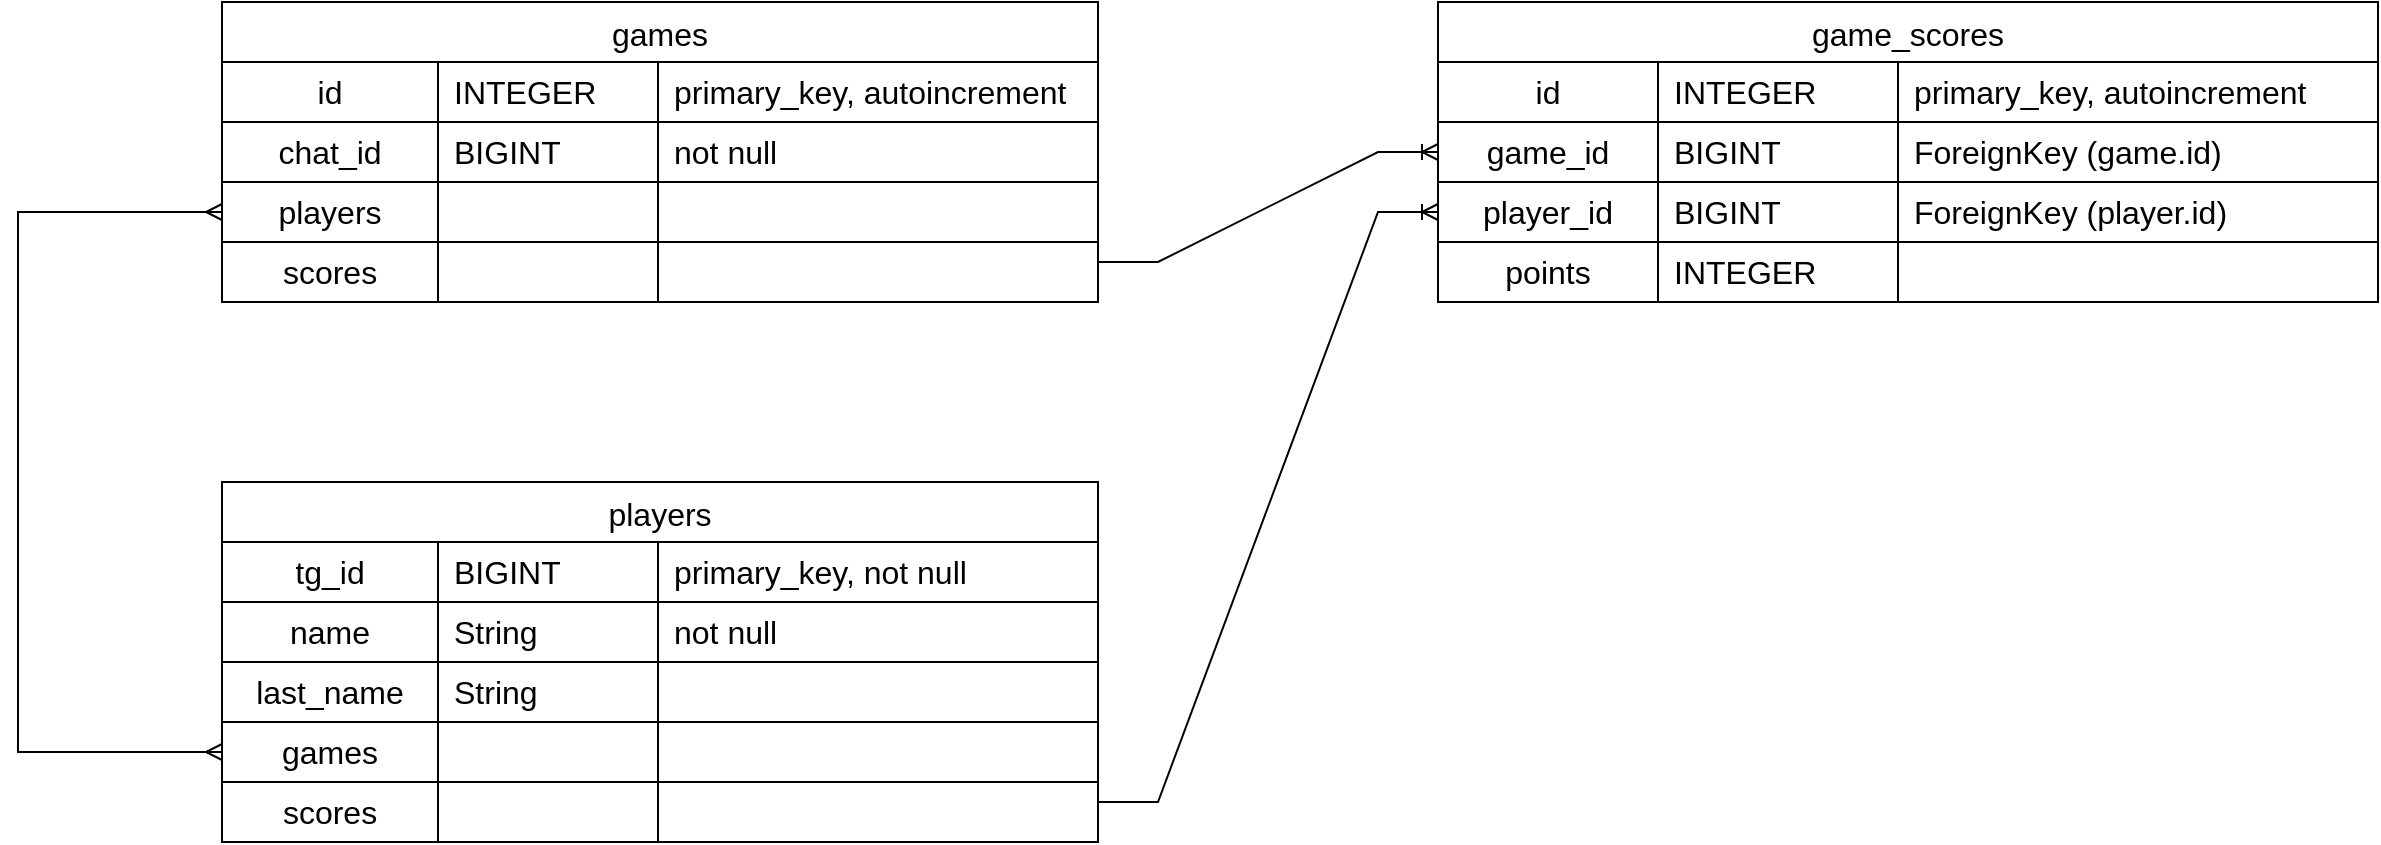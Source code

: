 <mxfile version="21.1.2" type="github">
  <diagram name="Страница 1" id="Kiy2GkQN20SqCoH5sYRh">
    <mxGraphModel dx="2555" dy="1362" grid="1" gridSize="10" guides="1" tooltips="1" connect="1" arrows="1" fold="1" page="1" pageScale="1" pageWidth="3300" pageHeight="4681" math="0" shadow="0">
      <root>
        <mxCell id="0" />
        <mxCell id="1" parent="0" />
        <mxCell id="axmBf0sNK8sAseNuWQ9q-1" value="games" style="shape=table;startSize=30;container=1;collapsible=0;childLayout=tableLayout;fixedRows=1;rowLines=1;fontStyle=0;strokeColor=default;fontSize=16;swimlaneFillColor=none;perimeterSpacing=0;" parent="1" vertex="1">
          <mxGeometry x="892" y="540" width="438" height="150" as="geometry" />
        </mxCell>
        <mxCell id="axmBf0sNK8sAseNuWQ9q-2" value="" style="shape=tableRow;horizontal=0;startSize=0;swimlaneHead=0;swimlaneBody=0;top=0;left=0;bottom=0;right=0;collapsible=0;dropTarget=0;fillColor=none;points=[[0,0.5],[1,0.5]];portConstraint=eastwest;strokeColor=inherit;fontSize=16;" parent="axmBf0sNK8sAseNuWQ9q-1" vertex="1">
          <mxGeometry y="30" width="438" height="30" as="geometry" />
        </mxCell>
        <mxCell id="axmBf0sNK8sAseNuWQ9q-3" value="id" style="shape=partialRectangle;html=1;whiteSpace=wrap;connectable=0;fillColor=none;top=0;left=0;bottom=0;right=0;overflow=hidden;pointerEvents=1;strokeColor=inherit;fontSize=16;" parent="axmBf0sNK8sAseNuWQ9q-2" vertex="1">
          <mxGeometry width="108" height="30" as="geometry">
            <mxRectangle width="108" height="30" as="alternateBounds" />
          </mxGeometry>
        </mxCell>
        <mxCell id="axmBf0sNK8sAseNuWQ9q-4" value="INTEGER" style="shape=partialRectangle;html=1;whiteSpace=wrap;connectable=0;fillColor=none;top=0;left=0;bottom=0;right=0;align=left;spacingLeft=6;overflow=hidden;strokeColor=inherit;fontSize=16;" parent="axmBf0sNK8sAseNuWQ9q-2" vertex="1">
          <mxGeometry x="108" width="110" height="30" as="geometry">
            <mxRectangle width="110" height="30" as="alternateBounds" />
          </mxGeometry>
        </mxCell>
        <mxCell id="axmBf0sNK8sAseNuWQ9q-23" value="primary_key, autoincrement" style="shape=partialRectangle;html=1;whiteSpace=wrap;connectable=0;fillColor=none;top=0;left=0;bottom=0;right=0;align=left;spacingLeft=6;overflow=hidden;strokeColor=inherit;fontSize=16;" parent="axmBf0sNK8sAseNuWQ9q-2" vertex="1">
          <mxGeometry x="218" width="220" height="30" as="geometry">
            <mxRectangle width="220" height="30" as="alternateBounds" />
          </mxGeometry>
        </mxCell>
        <mxCell id="axmBf0sNK8sAseNuWQ9q-5" value="" style="shape=tableRow;horizontal=0;startSize=0;swimlaneHead=0;swimlaneBody=0;top=0;left=0;bottom=0;right=0;collapsible=0;dropTarget=0;fillColor=none;points=[[0,0.5],[1,0.5]];portConstraint=eastwest;strokeColor=inherit;fontSize=16;" parent="axmBf0sNK8sAseNuWQ9q-1" vertex="1">
          <mxGeometry y="60" width="438" height="30" as="geometry" />
        </mxCell>
        <mxCell id="axmBf0sNK8sAseNuWQ9q-6" value="chat_id&lt;span style=&quot;color: rgb(173, 186, 199); font-family: ui-monospace, SFMono-Regular, &amp;quot;SF Mono&amp;quot;, Menlo, Consolas, &amp;quot;Liberation Mono&amp;quot;, monospace; font-size: 12px; text-align: start; background-color: rgb(34, 39, 46);&quot;&gt; &lt;/span&gt;" style="shape=partialRectangle;html=1;whiteSpace=wrap;connectable=0;fillColor=none;top=0;left=0;bottom=0;right=0;overflow=hidden;strokeColor=inherit;fontSize=16;" parent="axmBf0sNK8sAseNuWQ9q-5" vertex="1">
          <mxGeometry width="108" height="30" as="geometry">
            <mxRectangle width="108" height="30" as="alternateBounds" />
          </mxGeometry>
        </mxCell>
        <mxCell id="axmBf0sNK8sAseNuWQ9q-7" value="BIGINT" style="shape=partialRectangle;html=1;whiteSpace=wrap;connectable=0;fillColor=none;top=0;left=0;bottom=0;right=0;align=left;spacingLeft=6;overflow=hidden;strokeColor=inherit;fontSize=16;" parent="axmBf0sNK8sAseNuWQ9q-5" vertex="1">
          <mxGeometry x="108" width="110" height="30" as="geometry">
            <mxRectangle width="110" height="30" as="alternateBounds" />
          </mxGeometry>
        </mxCell>
        <mxCell id="axmBf0sNK8sAseNuWQ9q-24" value="not null" style="shape=partialRectangle;html=1;whiteSpace=wrap;connectable=0;fillColor=none;top=0;left=0;bottom=0;right=0;align=left;spacingLeft=6;overflow=hidden;strokeColor=inherit;fontSize=16;" parent="axmBf0sNK8sAseNuWQ9q-5" vertex="1">
          <mxGeometry x="218" width="220" height="30" as="geometry">
            <mxRectangle width="220" height="30" as="alternateBounds" />
          </mxGeometry>
        </mxCell>
        <mxCell id="axmBf0sNK8sAseNuWQ9q-8" value="" style="shape=tableRow;horizontal=0;startSize=0;swimlaneHead=0;swimlaneBody=0;top=0;left=0;bottom=0;right=0;collapsible=0;dropTarget=0;fillColor=none;points=[[0,0.5],[1,0.5]];portConstraint=eastwest;strokeColor=inherit;fontSize=16;" parent="axmBf0sNK8sAseNuWQ9q-1" vertex="1">
          <mxGeometry y="90" width="438" height="30" as="geometry" />
        </mxCell>
        <mxCell id="axmBf0sNK8sAseNuWQ9q-9" value="players&lt;span style=&quot;box-sizing: border-box; color: rgb(173, 186, 199); font-family: ui-monospace, SFMono-Regular, &amp;quot;SF Mono&amp;quot;, Menlo, Consolas, &amp;quot;Liberation Mono&amp;quot;, monospace; font-size: 12px; text-align: start; background-color: rgb(34, 39, 46);&quot; class=&quot;pl-s1&quot;&gt;&lt;/span&gt;&lt;span style=&quot;color: rgb(173, 186, 199); font-family: ui-monospace, SFMono-Regular, &amp;quot;SF Mono&amp;quot;, Menlo, Consolas, &amp;quot;Liberation Mono&amp;quot;, monospace; font-size: 12px; text-align: start; background-color: rgb(34, 39, 46);&quot;&gt;&lt;/span&gt;&lt;span style=&quot;box-sizing: border-box; color: rgb(173, 186, 199); font-family: ui-monospace, SFMono-Regular, &amp;quot;SF Mono&amp;quot;, Menlo, Consolas, &amp;quot;Liberation Mono&amp;quot;, monospace; font-size: 12px; text-align: start; background-color: rgb(34, 39, 46);&quot; class=&quot;pl-s1&quot;&gt;&lt;/span&gt;&lt;span style=&quot;color: rgb(173, 186, 199); font-family: ui-monospace, SFMono-Regular, &amp;quot;SF Mono&amp;quot;, Menlo, Consolas, &amp;quot;Liberation Mono&amp;quot;, monospace; font-size: 12px; text-align: start; background-color: rgb(34, 39, 46);&quot;&gt;&lt;/span&gt;&lt;span style=&quot;box-sizing: border-box; color: rgb(173, 186, 199); font-family: ui-monospace, SFMono-Regular, &amp;quot;SF Mono&amp;quot;, Menlo, Consolas, &amp;quot;Liberation Mono&amp;quot;, monospace; font-size: 12px; text-align: start; background-color: rgb(34, 39, 46);&quot; class=&quot;pl-s1&quot;&gt;&lt;/span&gt;&lt;span style=&quot;color: rgb(173, 186, 199); font-family: ui-monospace, SFMono-Regular, &amp;quot;SF Mono&amp;quot;, Menlo, Consolas, &amp;quot;Liberation Mono&amp;quot;, monospace; font-size: 12px; text-align: start; background-color: rgb(34, 39, 46);&quot;&gt;&lt;/span&gt;&lt;span style=&quot;box-sizing: border-box; color: rgb(173, 186, 199); font-family: ui-monospace, SFMono-Regular, &amp;quot;SF Mono&amp;quot;, Menlo, Consolas, &amp;quot;Liberation Mono&amp;quot;, monospace; font-size: 12px; text-align: start; background-color: rgb(34, 39, 46);&quot; class=&quot;pl-s1&quot;&gt;&lt;/span&gt;&lt;span style=&quot;color: rgb(173, 186, 199); font-family: ui-monospace, SFMono-Regular, &amp;quot;SF Mono&amp;quot;, Menlo, Consolas, &amp;quot;Liberation Mono&amp;quot;, monospace; font-size: 12px; text-align: start; background-color: rgb(34, 39, 46);&quot;&gt;&lt;/span&gt;&lt;span style=&quot;box-sizing: border-box; color: rgb(173, 186, 199); font-family: ui-monospace, SFMono-Regular, &amp;quot;SF Mono&amp;quot;, Menlo, Consolas, &amp;quot;Liberation Mono&amp;quot;, monospace; font-size: 12px; text-align: start; background-color: rgb(34, 39, 46);&quot; class=&quot;pl-s1&quot;&gt;&lt;/span&gt;&lt;span style=&quot;color: rgb(173, 186, 199); font-family: ui-monospace, SFMono-Regular, &amp;quot;SF Mono&amp;quot;, Menlo, Consolas, &amp;quot;Liberation Mono&amp;quot;, monospace; font-size: 12px; text-align: start; background-color: rgb(34, 39, 46);&quot;&gt;&lt;/span&gt;&lt;span style=&quot;box-sizing: border-box; color: rgb(173, 186, 199); font-family: ui-monospace, SFMono-Regular, &amp;quot;SF Mono&amp;quot;, Menlo, Consolas, &amp;quot;Liberation Mono&amp;quot;, monospace; font-size: 12px; text-align: start; background-color: rgb(34, 39, 46);&quot; class=&quot;pl-s1&quot;&gt;&lt;/span&gt;&lt;span style=&quot;color: rgb(173, 186, 199); font-family: ui-monospace, SFMono-Regular, &amp;quot;SF Mono&amp;quot;, Menlo, Consolas, &amp;quot;Liberation Mono&amp;quot;, monospace; font-size: 12px; text-align: start; background-color: rgb(34, 39, 46);&quot;&gt;&lt;/span&gt;&lt;span style=&quot;box-sizing: border-box; color: rgb(173, 186, 199); font-family: ui-monospace, SFMono-Regular, &amp;quot;SF Mono&amp;quot;, Menlo, Consolas, &amp;quot;Liberation Mono&amp;quot;, monospace; font-size: 12px; text-align: start; background-color: rgb(34, 39, 46);&quot; class=&quot;pl-s1&quot;&gt;&lt;/span&gt;&lt;span style=&quot;color: rgb(173, 186, 199); font-family: ui-monospace, SFMono-Regular, &amp;quot;SF Mono&amp;quot;, Menlo, Consolas, &amp;quot;Liberation Mono&amp;quot;, monospace; font-size: 12px; text-align: start; background-color: rgb(34, 39, 46);&quot;&gt;&lt;/span&gt;&lt;span style=&quot;box-sizing: border-box; color: rgb(173, 186, 199); font-family: ui-monospace, SFMono-Regular, &amp;quot;SF Mono&amp;quot;, Menlo, Consolas, &amp;quot;Liberation Mono&amp;quot;, monospace; font-size: 12px; text-align: start; background-color: rgb(34, 39, 46);&quot; class=&quot;pl-s1&quot;&gt;&lt;/span&gt;&lt;span style=&quot;color: rgb(173, 186, 199); font-family: ui-monospace, SFMono-Regular, &amp;quot;SF Mono&amp;quot;, Menlo, Consolas, &amp;quot;Liberation Mono&amp;quot;, monospace; font-size: 12px; text-align: start; background-color: rgb(34, 39, 46);&quot;&gt;&lt;/span&gt;&lt;span style=&quot;box-sizing: border-box; color: rgb(173, 186, 199); font-family: ui-monospace, SFMono-Regular, &amp;quot;SF Mono&amp;quot;, Menlo, Consolas, &amp;quot;Liberation Mono&amp;quot;, monospace; font-size: 12px; text-align: start; background-color: rgb(34, 39, 46);&quot; class=&quot;pl-s1&quot;&gt;&lt;/span&gt;&lt;span style=&quot;color: rgb(173, 186, 199); font-family: ui-monospace, SFMono-Regular, &amp;quot;SF Mono&amp;quot;, Menlo, Consolas, &amp;quot;Liberation Mono&amp;quot;, monospace; font-size: 12px; text-align: start; background-color: rgb(34, 39, 46);&quot;&gt;&lt;/span&gt;&lt;span style=&quot;box-sizing: border-box; color: rgb(173, 186, 199); font-family: ui-monospace, SFMono-Regular, &amp;quot;SF Mono&amp;quot;, Menlo, Consolas, &amp;quot;Liberation Mono&amp;quot;, monospace; font-size: 12px; text-align: start; background-color: rgb(34, 39, 46);&quot; class=&quot;pl-s1&quot;&gt;&lt;/span&gt;&lt;span style=&quot;color: rgb(173, 186, 199); font-family: ui-monospace, SFMono-Regular, &amp;quot;SF Mono&amp;quot;, Menlo, Consolas, &amp;quot;Liberation Mono&amp;quot;, monospace; font-size: 12px; text-align: start; background-color: rgb(34, 39, 46);&quot;&gt;&lt;/span&gt;&lt;span style=&quot;box-sizing: border-box; color: rgb(173, 186, 199); font-family: ui-monospace, SFMono-Regular, &amp;quot;SF Mono&amp;quot;, Menlo, Consolas, &amp;quot;Liberation Mono&amp;quot;, monospace; font-size: 12px; text-align: start; background-color: rgb(34, 39, 46);&quot; class=&quot;pl-s1&quot;&gt;&lt;/span&gt;&lt;span style=&quot;color: rgb(173, 186, 199); font-family: ui-monospace, SFMono-Regular, &amp;quot;SF Mono&amp;quot;, Menlo, Consolas, &amp;quot;Liberation Mono&amp;quot;, monospace; font-size: 12px; text-align: start; background-color: rgb(34, 39, 46);&quot;&gt;&lt;/span&gt;&lt;span style=&quot;box-sizing: border-box; color: rgb(173, 186, 199); font-family: ui-monospace, SFMono-Regular, &amp;quot;SF Mono&amp;quot;, Menlo, Consolas, &amp;quot;Liberation Mono&amp;quot;, monospace; font-size: 12px; text-align: start; background-color: rgb(34, 39, 46);&quot; class=&quot;pl-s1&quot;&gt;&lt;/span&gt;&lt;span style=&quot;color: rgb(173, 186, 199); font-family: ui-monospace, SFMono-Regular, &amp;quot;SF Mono&amp;quot;, Menlo, Consolas, &amp;quot;Liberation Mono&amp;quot;, monospace; font-size: 12px; text-align: start; background-color: rgb(34, 39, 46);&quot;&gt;&lt;/span&gt;" style="shape=partialRectangle;html=1;whiteSpace=wrap;connectable=0;fillColor=none;top=0;left=0;bottom=0;right=0;overflow=hidden;strokeColor=inherit;fontSize=16;" parent="axmBf0sNK8sAseNuWQ9q-8" vertex="1">
          <mxGeometry width="108" height="30" as="geometry">
            <mxRectangle width="108" height="30" as="alternateBounds" />
          </mxGeometry>
        </mxCell>
        <mxCell id="axmBf0sNK8sAseNuWQ9q-10" value="" style="shape=partialRectangle;html=1;whiteSpace=wrap;connectable=0;fillColor=none;top=0;left=0;bottom=0;right=0;align=left;spacingLeft=6;overflow=hidden;strokeColor=inherit;fontSize=16;" parent="axmBf0sNK8sAseNuWQ9q-8" vertex="1">
          <mxGeometry x="108" width="110" height="30" as="geometry">
            <mxRectangle width="110" height="30" as="alternateBounds" />
          </mxGeometry>
        </mxCell>
        <mxCell id="axmBf0sNK8sAseNuWQ9q-25" style="shape=partialRectangle;html=1;whiteSpace=wrap;connectable=0;fillColor=none;top=0;left=0;bottom=0;right=0;align=left;spacingLeft=6;overflow=hidden;strokeColor=inherit;fontSize=16;" parent="axmBf0sNK8sAseNuWQ9q-8" vertex="1">
          <mxGeometry x="218" width="220" height="30" as="geometry">
            <mxRectangle width="220" height="30" as="alternateBounds" />
          </mxGeometry>
        </mxCell>
        <mxCell id="axmBf0sNK8sAseNuWQ9q-20" style="shape=tableRow;horizontal=0;startSize=0;swimlaneHead=0;swimlaneBody=0;top=0;left=0;bottom=0;right=0;collapsible=0;dropTarget=0;fillColor=none;points=[[0,0.5],[1,0.5]];portConstraint=eastwest;strokeColor=inherit;fontSize=16;" parent="axmBf0sNK8sAseNuWQ9q-1" vertex="1">
          <mxGeometry y="120" width="438" height="30" as="geometry" />
        </mxCell>
        <mxCell id="axmBf0sNK8sAseNuWQ9q-21" value="scores&lt;span style=&quot;color: rgb(173, 186, 199); font-family: ui-monospace, SFMono-Regular, &amp;quot;SF Mono&amp;quot;, Menlo, Consolas, &amp;quot;Liberation Mono&amp;quot;, monospace; font-size: 12px; text-align: start; background-color: rgb(34, 39, 46);&quot;&gt;&lt;/span&gt;" style="shape=partialRectangle;html=1;whiteSpace=wrap;connectable=0;fillColor=none;top=0;left=0;bottom=0;right=0;overflow=hidden;strokeColor=inherit;fontSize=16;" parent="axmBf0sNK8sAseNuWQ9q-20" vertex="1">
          <mxGeometry width="108" height="30" as="geometry">
            <mxRectangle width="108" height="30" as="alternateBounds" />
          </mxGeometry>
        </mxCell>
        <mxCell id="axmBf0sNK8sAseNuWQ9q-22" value="" style="shape=partialRectangle;html=1;whiteSpace=wrap;connectable=0;fillColor=none;top=0;left=0;bottom=0;right=0;align=left;spacingLeft=6;overflow=hidden;strokeColor=inherit;fontSize=16;" parent="axmBf0sNK8sAseNuWQ9q-20" vertex="1">
          <mxGeometry x="108" width="110" height="30" as="geometry">
            <mxRectangle width="110" height="30" as="alternateBounds" />
          </mxGeometry>
        </mxCell>
        <mxCell id="axmBf0sNK8sAseNuWQ9q-26" style="shape=partialRectangle;html=1;whiteSpace=wrap;connectable=0;fillColor=none;top=0;left=0;bottom=0;right=0;align=left;spacingLeft=6;overflow=hidden;strokeColor=inherit;fontSize=16;" parent="axmBf0sNK8sAseNuWQ9q-20" vertex="1">
          <mxGeometry x="218" width="220" height="30" as="geometry">
            <mxRectangle width="220" height="30" as="alternateBounds" />
          </mxGeometry>
        </mxCell>
        <mxCell id="axmBf0sNK8sAseNuWQ9q-27" value="game_scores" style="shape=table;startSize=30;container=1;collapsible=0;childLayout=tableLayout;fixedRows=1;rowLines=1;fontStyle=0;strokeColor=default;fontSize=16;" parent="1" vertex="1">
          <mxGeometry x="1500" y="540" width="470" height="150" as="geometry" />
        </mxCell>
        <mxCell id="axmBf0sNK8sAseNuWQ9q-28" value="" style="shape=tableRow;horizontal=0;startSize=0;swimlaneHead=0;swimlaneBody=0;top=0;left=0;bottom=0;right=0;collapsible=0;dropTarget=0;fillColor=none;points=[[0,0.5],[1,0.5]];portConstraint=eastwest;strokeColor=inherit;fontSize=16;" parent="axmBf0sNK8sAseNuWQ9q-27" vertex="1">
          <mxGeometry y="30" width="470" height="30" as="geometry" />
        </mxCell>
        <mxCell id="axmBf0sNK8sAseNuWQ9q-29" value="id&lt;span style=&quot;box-sizing: border-box; color: rgb(173, 186, 199); font-family: ui-monospace, SFMono-Regular, &amp;quot;SF Mono&amp;quot;, Menlo, Consolas, &amp;quot;Liberation Mono&amp;quot;, monospace; font-size: 12px; text-align: start; background-color: rgb(34, 39, 46);&quot; class=&quot;pl-s1&quot;&gt;&lt;/span&gt;&lt;span style=&quot;color: rgb(173, 186, 199); font-family: ui-monospace, SFMono-Regular, &amp;quot;SF Mono&amp;quot;, Menlo, Consolas, &amp;quot;Liberation Mono&amp;quot;, monospace; font-size: 12px; text-align: start; background-color: rgb(34, 39, 46);&quot;&gt;&lt;/span&gt;&lt;span style=&quot;box-sizing: border-box; color: rgb(173, 186, 199); font-family: ui-monospace, SFMono-Regular, &amp;quot;SF Mono&amp;quot;, Menlo, Consolas, &amp;quot;Liberation Mono&amp;quot;, monospace; font-size: 12px; text-align: start; background-color: rgb(34, 39, 46);&quot; class=&quot;pl-s1&quot;&gt;&lt;/span&gt;&lt;span style=&quot;color: rgb(173, 186, 199); font-family: ui-monospace, SFMono-Regular, &amp;quot;SF Mono&amp;quot;, Menlo, Consolas, &amp;quot;Liberation Mono&amp;quot;, monospace; font-size: 12px; text-align: start; background-color: rgb(34, 39, 46);&quot;&gt;&lt;/span&gt;" style="shape=partialRectangle;html=1;whiteSpace=wrap;connectable=0;fillColor=none;top=0;left=0;bottom=0;right=0;overflow=hidden;pointerEvents=1;strokeColor=inherit;fontSize=16;" parent="axmBf0sNK8sAseNuWQ9q-28" vertex="1">
          <mxGeometry width="110" height="30" as="geometry">
            <mxRectangle width="110" height="30" as="alternateBounds" />
          </mxGeometry>
        </mxCell>
        <mxCell id="axmBf0sNK8sAseNuWQ9q-30" value="INTEGER" style="shape=partialRectangle;html=1;whiteSpace=wrap;connectable=0;fillColor=none;top=0;left=0;bottom=0;right=0;align=left;spacingLeft=6;overflow=hidden;strokeColor=inherit;fontSize=16;" parent="axmBf0sNK8sAseNuWQ9q-28" vertex="1">
          <mxGeometry x="110" width="120" height="30" as="geometry">
            <mxRectangle width="120" height="30" as="alternateBounds" />
          </mxGeometry>
        </mxCell>
        <mxCell id="axmBf0sNK8sAseNuWQ9q-37" value="primary_key, autoincrement" style="shape=partialRectangle;html=1;whiteSpace=wrap;connectable=0;fillColor=none;top=0;left=0;bottom=0;right=0;align=left;spacingLeft=6;overflow=hidden;strokeColor=inherit;fontSize=16;" parent="axmBf0sNK8sAseNuWQ9q-28" vertex="1">
          <mxGeometry x="230" width="240" height="30" as="geometry">
            <mxRectangle width="240" height="30" as="alternateBounds" />
          </mxGeometry>
        </mxCell>
        <mxCell id="axmBf0sNK8sAseNuWQ9q-31" value="" style="shape=tableRow;horizontal=0;startSize=0;swimlaneHead=0;swimlaneBody=0;top=0;left=0;bottom=0;right=0;collapsible=0;dropTarget=0;fillColor=none;points=[[0,0.5],[1,0.5]];portConstraint=eastwest;strokeColor=inherit;fontSize=16;" parent="axmBf0sNK8sAseNuWQ9q-27" vertex="1">
          <mxGeometry y="60" width="470" height="30" as="geometry" />
        </mxCell>
        <mxCell id="axmBf0sNK8sAseNuWQ9q-32" value="&lt;span style=&quot;box-sizing: border-box; color: rgb(173, 186, 199); font-family: ui-monospace, SFMono-Regular, &amp;quot;SF Mono&amp;quot;, Menlo, Consolas, &amp;quot;Liberation Mono&amp;quot;, monospace; font-size: 12px; text-align: start; background-color: rgb(34, 39, 46);&quot; class=&quot;pl-s1&quot;&gt;&lt;/span&gt;&lt;span style=&quot;color: rgb(173, 186, 199); font-family: ui-monospace, SFMono-Regular, &amp;quot;SF Mono&amp;quot;, Menlo, Consolas, &amp;quot;Liberation Mono&amp;quot;, monospace; font-size: 12px; text-align: start; background-color: rgb(34, 39, 46);&quot;&gt;&lt;/span&gt;&lt;span style=&quot;box-sizing: border-box; color: rgb(173, 186, 199); font-family: ui-monospace, SFMono-Regular, &amp;quot;SF Mono&amp;quot;, Menlo, Consolas, &amp;quot;Liberation Mono&amp;quot;, monospace; font-size: 12px; text-align: start; background-color: rgb(34, 39, 46);&quot; class=&quot;pl-s1&quot;&gt;&lt;/span&gt;&lt;span style=&quot;color: rgb(173, 186, 199); font-family: ui-monospace, SFMono-Regular, &amp;quot;SF Mono&amp;quot;, Menlo, Consolas, &amp;quot;Liberation Mono&amp;quot;, monospace; font-size: 12px; text-align: start; background-color: rgb(34, 39, 46);&quot;&gt;&lt;/span&gt;&lt;span style=&quot;box-sizing: border-box; color: rgb(173, 186, 199); font-family: ui-monospace, SFMono-Regular, &amp;quot;SF Mono&amp;quot;, Menlo, Consolas, &amp;quot;Liberation Mono&amp;quot;, monospace; font-size: 12px; text-align: start; background-color: rgb(34, 39, 46);&quot; class=&quot;pl-s1&quot;&gt;&lt;/span&gt;&lt;span style=&quot;color: rgb(173, 186, 199); font-family: ui-monospace, SFMono-Regular, &amp;quot;SF Mono&amp;quot;, Menlo, Consolas, &amp;quot;Liberation Mono&amp;quot;, monospace; font-size: 12px; text-align: start; background-color: rgb(34, 39, 46);&quot;&gt;&lt;/span&gt;&lt;span style=&quot;box-sizing: border-box; color: rgb(173, 186, 199); font-family: ui-monospace, SFMono-Regular, &amp;quot;SF Mono&amp;quot;, Menlo, Consolas, &amp;quot;Liberation Mono&amp;quot;, monospace; font-size: 12px; text-align: start; background-color: rgb(34, 39, 46);&quot; class=&quot;pl-s1&quot;&gt;&lt;/span&gt;&lt;span style=&quot;color: rgb(173, 186, 199); font-family: ui-monospace, SFMono-Regular, &amp;quot;SF Mono&amp;quot;, Menlo, Consolas, &amp;quot;Liberation Mono&amp;quot;, monospace; font-size: 12px; text-align: start; background-color: rgb(34, 39, 46);&quot;&gt;&lt;/span&gt;&lt;span style=&quot;box-sizing: border-box; color: rgb(173, 186, 199); font-family: ui-monospace, SFMono-Regular, &amp;quot;SF Mono&amp;quot;, Menlo, Consolas, &amp;quot;Liberation Mono&amp;quot;, monospace; font-size: 12px; text-align: start; background-color: rgb(34, 39, 46);&quot; class=&quot;pl-s1&quot;&gt;&lt;/span&gt;&lt;span style=&quot;color: rgb(173, 186, 199); font-family: ui-monospace, SFMono-Regular, &amp;quot;SF Mono&amp;quot;, Menlo, Consolas, &amp;quot;Liberation Mono&amp;quot;, monospace; font-size: 12px; text-align: start; background-color: rgb(34, 39, 46);&quot;&gt;&lt;/span&gt;&lt;span style=&quot;box-sizing: border-box; color: rgb(173, 186, 199); font-family: ui-monospace, SFMono-Regular, &amp;quot;SF Mono&amp;quot;, Menlo, Consolas, &amp;quot;Liberation Mono&amp;quot;, monospace; font-size: 12px; text-align: start; background-color: rgb(34, 39, 46);&quot; class=&quot;pl-s1&quot;&gt;&lt;/span&gt;&lt;span style=&quot;color: rgb(173, 186, 199); font-family: ui-monospace, SFMono-Regular, &amp;quot;SF Mono&amp;quot;, Menlo, Consolas, &amp;quot;Liberation Mono&amp;quot;, monospace; font-size: 12px; text-align: start; background-color: rgb(34, 39, 46);&quot;&gt;&lt;/span&gt;&lt;span style=&quot;box-sizing: border-box; color: rgb(173, 186, 199); font-family: ui-monospace, SFMono-Regular, &amp;quot;SF Mono&amp;quot;, Menlo, Consolas, &amp;quot;Liberation Mono&amp;quot;, monospace; font-size: 12px; text-align: start; background-color: rgb(34, 39, 46);&quot; class=&quot;pl-s1&quot;&gt;&lt;/span&gt;&lt;span style=&quot;color: rgb(173, 186, 199); font-family: ui-monospace, SFMono-Regular, &amp;quot;SF Mono&amp;quot;, Menlo, Consolas, &amp;quot;Liberation Mono&amp;quot;, monospace; font-size: 12px; text-align: start; background-color: rgb(34, 39, 46);&quot;&gt;&lt;/span&gt;&lt;span style=&quot;box-sizing: border-box; color: rgb(173, 186, 199); font-family: ui-monospace, SFMono-Regular, &amp;quot;SF Mono&amp;quot;, Menlo, Consolas, &amp;quot;Liberation Mono&amp;quot;, monospace; font-size: 12px; text-align: start; background-color: rgb(34, 39, 46);&quot; class=&quot;pl-s1&quot;&gt;&lt;/span&gt;&lt;span style=&quot;color: rgb(173, 186, 199); font-family: ui-monospace, SFMono-Regular, &amp;quot;SF Mono&amp;quot;, Menlo, Consolas, &amp;quot;Liberation Mono&amp;quot;, monospace; font-size: 12px; text-align: start; background-color: rgb(34, 39, 46);&quot;&gt;&lt;/span&gt;game_id" style="shape=partialRectangle;html=1;whiteSpace=wrap;connectable=0;fillColor=none;top=0;left=0;bottom=0;right=0;overflow=hidden;strokeColor=inherit;fontSize=16;" parent="axmBf0sNK8sAseNuWQ9q-31" vertex="1">
          <mxGeometry width="110" height="30" as="geometry">
            <mxRectangle width="110" height="30" as="alternateBounds" />
          </mxGeometry>
        </mxCell>
        <mxCell id="axmBf0sNK8sAseNuWQ9q-33" value="BIGINT" style="shape=partialRectangle;html=1;whiteSpace=wrap;connectable=0;fillColor=none;top=0;left=0;bottom=0;right=0;align=left;spacingLeft=6;overflow=hidden;strokeColor=inherit;fontSize=16;" parent="axmBf0sNK8sAseNuWQ9q-31" vertex="1">
          <mxGeometry x="110" width="120" height="30" as="geometry">
            <mxRectangle width="120" height="30" as="alternateBounds" />
          </mxGeometry>
        </mxCell>
        <mxCell id="axmBf0sNK8sAseNuWQ9q-38" value="ForeignKey (game.id)" style="shape=partialRectangle;html=1;whiteSpace=wrap;connectable=0;fillColor=none;top=0;left=0;bottom=0;right=0;align=left;spacingLeft=6;overflow=hidden;strokeColor=inherit;fontSize=16;" parent="axmBf0sNK8sAseNuWQ9q-31" vertex="1">
          <mxGeometry x="230" width="240" height="30" as="geometry">
            <mxRectangle width="240" height="30" as="alternateBounds" />
          </mxGeometry>
        </mxCell>
        <mxCell id="axmBf0sNK8sAseNuWQ9q-34" value="" style="shape=tableRow;horizontal=0;startSize=0;swimlaneHead=0;swimlaneBody=0;top=0;left=0;bottom=0;right=0;collapsible=0;dropTarget=0;fillColor=none;points=[[0,0.5],[1,0.5]];portConstraint=eastwest;strokeColor=inherit;fontSize=16;" parent="axmBf0sNK8sAseNuWQ9q-27" vertex="1">
          <mxGeometry y="90" width="470" height="30" as="geometry" />
        </mxCell>
        <mxCell id="axmBf0sNK8sAseNuWQ9q-35" value="player_id&lt;span style=&quot;color: rgb(173, 186, 199); font-family: ui-monospace, SFMono-Regular, &amp;quot;SF Mono&amp;quot;, Menlo, Consolas, &amp;quot;Liberation Mono&amp;quot;, monospace; font-size: 12px; text-align: start; background-color: rgb(34, 39, 46);&quot;&gt;&lt;/span&gt;" style="shape=partialRectangle;html=1;whiteSpace=wrap;connectable=0;fillColor=none;top=0;left=0;bottom=0;right=0;overflow=hidden;strokeColor=inherit;fontSize=16;" parent="axmBf0sNK8sAseNuWQ9q-34" vertex="1">
          <mxGeometry width="110" height="30" as="geometry">
            <mxRectangle width="110" height="30" as="alternateBounds" />
          </mxGeometry>
        </mxCell>
        <mxCell id="axmBf0sNK8sAseNuWQ9q-36" value="BIGINT" style="shape=partialRectangle;html=1;whiteSpace=wrap;connectable=0;fillColor=none;top=0;left=0;bottom=0;right=0;align=left;spacingLeft=6;overflow=hidden;strokeColor=inherit;fontSize=16;" parent="axmBf0sNK8sAseNuWQ9q-34" vertex="1">
          <mxGeometry x="110" width="120" height="30" as="geometry">
            <mxRectangle width="120" height="30" as="alternateBounds" />
          </mxGeometry>
        </mxCell>
        <mxCell id="axmBf0sNK8sAseNuWQ9q-39" value="ForeignKey (player.id)" style="shape=partialRectangle;html=1;whiteSpace=wrap;connectable=0;fillColor=none;top=0;left=0;bottom=0;right=0;align=left;spacingLeft=6;overflow=hidden;strokeColor=inherit;fontSize=16;" parent="axmBf0sNK8sAseNuWQ9q-34" vertex="1">
          <mxGeometry x="230" width="240" height="30" as="geometry">
            <mxRectangle width="240" height="30" as="alternateBounds" />
          </mxGeometry>
        </mxCell>
        <mxCell id="axmBf0sNK8sAseNuWQ9q-40" style="shape=tableRow;horizontal=0;startSize=0;swimlaneHead=0;swimlaneBody=0;top=0;left=0;bottom=0;right=0;collapsible=0;dropTarget=0;fillColor=none;points=[[0,0.5],[1,0.5]];portConstraint=eastwest;strokeColor=inherit;fontSize=16;" parent="axmBf0sNK8sAseNuWQ9q-27" vertex="1">
          <mxGeometry y="120" width="470" height="30" as="geometry" />
        </mxCell>
        <mxCell id="axmBf0sNK8sAseNuWQ9q-41" value="points&lt;span style=&quot;box-sizing: border-box; color: rgb(173, 186, 199); font-family: ui-monospace, SFMono-Regular, &amp;quot;SF Mono&amp;quot;, Menlo, Consolas, &amp;quot;Liberation Mono&amp;quot;, monospace; font-size: 12px; text-align: start; background-color: rgb(34, 39, 46);&quot; class=&quot;pl-s1&quot;&gt;&lt;/span&gt;&lt;span style=&quot;color: rgb(173, 186, 199); font-family: ui-monospace, SFMono-Regular, &amp;quot;SF Mono&amp;quot;, Menlo, Consolas, &amp;quot;Liberation Mono&amp;quot;, monospace; font-size: 12px; text-align: start; background-color: rgb(34, 39, 46);&quot;&gt;&lt;/span&gt;&lt;span style=&quot;box-sizing: border-box; color: rgb(173, 186, 199); font-family: ui-monospace, SFMono-Regular, &amp;quot;SF Mono&amp;quot;, Menlo, Consolas, &amp;quot;Liberation Mono&amp;quot;, monospace; font-size: 12px; text-align: start; background-color: rgb(34, 39, 46);&quot; class=&quot;pl-s1&quot;&gt;&lt;/span&gt;&lt;span style=&quot;color: rgb(173, 186, 199); font-family: ui-monospace, SFMono-Regular, &amp;quot;SF Mono&amp;quot;, Menlo, Consolas, &amp;quot;Liberation Mono&amp;quot;, monospace; font-size: 12px; text-align: start; background-color: rgb(34, 39, 46);&quot;&gt;&lt;/span&gt;&lt;span style=&quot;box-sizing: border-box; color: rgb(173, 186, 199); font-family: ui-monospace, SFMono-Regular, &amp;quot;SF Mono&amp;quot;, Menlo, Consolas, &amp;quot;Liberation Mono&amp;quot;, monospace; font-size: 12px; text-align: start; background-color: rgb(34, 39, 46);&quot; class=&quot;pl-s1&quot;&gt;&lt;/span&gt;&lt;span style=&quot;color: rgb(173, 186, 199); font-family: ui-monospace, SFMono-Regular, &amp;quot;SF Mono&amp;quot;, Menlo, Consolas, &amp;quot;Liberation Mono&amp;quot;, monospace; font-size: 12px; text-align: start; background-color: rgb(34, 39, 46);&quot;&gt;&lt;/span&gt;&lt;span style=&quot;box-sizing: border-box; color: rgb(173, 186, 199); font-family: ui-monospace, SFMono-Regular, &amp;quot;SF Mono&amp;quot;, Menlo, Consolas, &amp;quot;Liberation Mono&amp;quot;, monospace; font-size: 12px; text-align: start; background-color: rgb(34, 39, 46);&quot; class=&quot;pl-s1&quot;&gt;&lt;/span&gt;&lt;span style=&quot;color: rgb(173, 186, 199); font-family: ui-monospace, SFMono-Regular, &amp;quot;SF Mono&amp;quot;, Menlo, Consolas, &amp;quot;Liberation Mono&amp;quot;, monospace; font-size: 12px; text-align: start; background-color: rgb(34, 39, 46);&quot;&gt;&lt;/span&gt;&lt;span style=&quot;box-sizing: border-box; color: rgb(173, 186, 199); font-family: ui-monospace, SFMono-Regular, &amp;quot;SF Mono&amp;quot;, Menlo, Consolas, &amp;quot;Liberation Mono&amp;quot;, monospace; font-size: 12px; text-align: start; background-color: rgb(34, 39, 46);&quot; class=&quot;pl-s1&quot;&gt;&lt;/span&gt;&lt;span style=&quot;color: rgb(173, 186, 199); font-family: ui-monospace, SFMono-Regular, &amp;quot;SF Mono&amp;quot;, Menlo, Consolas, &amp;quot;Liberation Mono&amp;quot;, monospace; font-size: 12px; text-align: start; background-color: rgb(34, 39, 46);&quot;&gt;&lt;/span&gt;&lt;span style=&quot;box-sizing: border-box; color: rgb(173, 186, 199); font-family: ui-monospace, SFMono-Regular, &amp;quot;SF Mono&amp;quot;, Menlo, Consolas, &amp;quot;Liberation Mono&amp;quot;, monospace; font-size: 12px; text-align: start; background-color: rgb(34, 39, 46);&quot; class=&quot;pl-s1&quot;&gt;&lt;/span&gt;&lt;span style=&quot;color: rgb(173, 186, 199); font-family: ui-monospace, SFMono-Regular, &amp;quot;SF Mono&amp;quot;, Menlo, Consolas, &amp;quot;Liberation Mono&amp;quot;, monospace; font-size: 12px; text-align: start; background-color: rgb(34, 39, 46);&quot;&gt;&lt;/span&gt;&lt;span style=&quot;box-sizing: border-box; color: rgb(173, 186, 199); font-family: ui-monospace, SFMono-Regular, &amp;quot;SF Mono&amp;quot;, Menlo, Consolas, &amp;quot;Liberation Mono&amp;quot;, monospace; font-size: 12px; text-align: start; background-color: rgb(34, 39, 46);&quot; class=&quot;pl-s1&quot;&gt;&lt;/span&gt;&lt;span style=&quot;color: rgb(173, 186, 199); font-family: ui-monospace, SFMono-Regular, &amp;quot;SF Mono&amp;quot;, Menlo, Consolas, &amp;quot;Liberation Mono&amp;quot;, monospace; font-size: 12px; text-align: start; background-color: rgb(34, 39, 46);&quot;&gt;&lt;/span&gt;&lt;span style=&quot;box-sizing: border-box; color: rgb(173, 186, 199); font-family: ui-monospace, SFMono-Regular, &amp;quot;SF Mono&amp;quot;, Menlo, Consolas, &amp;quot;Liberation Mono&amp;quot;, monospace; font-size: 12px; text-align: start; background-color: rgb(34, 39, 46);&quot; class=&quot;pl-s1&quot;&gt;&lt;/span&gt;&lt;span style=&quot;color: rgb(173, 186, 199); font-family: ui-monospace, SFMono-Regular, &amp;quot;SF Mono&amp;quot;, Menlo, Consolas, &amp;quot;Liberation Mono&amp;quot;, monospace; font-size: 12px; text-align: start; background-color: rgb(34, 39, 46);&quot;&gt;&lt;/span&gt;&lt;span style=&quot;box-sizing: border-box; color: rgb(173, 186, 199); font-family: ui-monospace, SFMono-Regular, &amp;quot;SF Mono&amp;quot;, Menlo, Consolas, &amp;quot;Liberation Mono&amp;quot;, monospace; font-size: 12px; text-align: start; background-color: rgb(34, 39, 46);&quot; class=&quot;pl-s1&quot;&gt;&lt;/span&gt;&lt;span style=&quot;color: rgb(173, 186, 199); font-family: ui-monospace, SFMono-Regular, &amp;quot;SF Mono&amp;quot;, Menlo, Consolas, &amp;quot;Liberation Mono&amp;quot;, monospace; font-size: 12px; text-align: start; background-color: rgb(34, 39, 46);&quot;&gt;&lt;/span&gt;&lt;span style=&quot;box-sizing: border-box; color: rgb(173, 186, 199); font-family: ui-monospace, SFMono-Regular, &amp;quot;SF Mono&amp;quot;, Menlo, Consolas, &amp;quot;Liberation Mono&amp;quot;, monospace; font-size: 12px; text-align: start; background-color: rgb(34, 39, 46);&quot; class=&quot;pl-s1&quot;&gt;&lt;/span&gt;&lt;span style=&quot;color: rgb(173, 186, 199); font-family: ui-monospace, SFMono-Regular, &amp;quot;SF Mono&amp;quot;, Menlo, Consolas, &amp;quot;Liberation Mono&amp;quot;, monospace; font-size: 12px; text-align: start; background-color: rgb(34, 39, 46);&quot;&gt;&lt;/span&gt;&lt;span style=&quot;box-sizing: border-box; color: rgb(173, 186, 199); font-family: ui-monospace, SFMono-Regular, &amp;quot;SF Mono&amp;quot;, Menlo, Consolas, &amp;quot;Liberation Mono&amp;quot;, monospace; font-size: 12px; text-align: start; background-color: rgb(34, 39, 46);&quot; class=&quot;pl-s1&quot;&gt;&lt;/span&gt;&lt;span style=&quot;color: rgb(173, 186, 199); font-family: ui-monospace, SFMono-Regular, &amp;quot;SF Mono&amp;quot;, Menlo, Consolas, &amp;quot;Liberation Mono&amp;quot;, monospace; font-size: 12px; text-align: start; background-color: rgb(34, 39, 46);&quot;&gt;&lt;/span&gt;&lt;span style=&quot;box-sizing: border-box; color: rgb(173, 186, 199); font-family: ui-monospace, SFMono-Regular, &amp;quot;SF Mono&amp;quot;, Menlo, Consolas, &amp;quot;Liberation Mono&amp;quot;, monospace; font-size: 12px; text-align: start; background-color: rgb(34, 39, 46);&quot; class=&quot;pl-s1&quot;&gt;&lt;/span&gt;&lt;span style=&quot;color: rgb(173, 186, 199); font-family: ui-monospace, SFMono-Regular, &amp;quot;SF Mono&amp;quot;, Menlo, Consolas, &amp;quot;Liberation Mono&amp;quot;, monospace; font-size: 12px; text-align: start; background-color: rgb(34, 39, 46);&quot;&gt;&lt;/span&gt;&lt;span style=&quot;box-sizing: border-box; color: rgb(173, 186, 199); font-family: ui-monospace, SFMono-Regular, &amp;quot;SF Mono&amp;quot;, Menlo, Consolas, &amp;quot;Liberation Mono&amp;quot;, monospace; font-size: 12px; text-align: start; background-color: rgb(34, 39, 46);&quot; class=&quot;pl-s1&quot;&gt;&lt;/span&gt;&lt;span style=&quot;color: rgb(173, 186, 199); font-family: ui-monospace, SFMono-Regular, &amp;quot;SF Mono&amp;quot;, Menlo, Consolas, &amp;quot;Liberation Mono&amp;quot;, monospace; font-size: 12px; text-align: start; background-color: rgb(34, 39, 46);&quot;&gt;&lt;/span&gt;&lt;span style=&quot;box-sizing: border-box; color: rgb(173, 186, 199); font-family: ui-monospace, SFMono-Regular, &amp;quot;SF Mono&amp;quot;, Menlo, Consolas, &amp;quot;Liberation Mono&amp;quot;, monospace; font-size: 12px; text-align: start; background-color: rgb(34, 39, 46);&quot; class=&quot;pl-s1&quot;&gt;&lt;/span&gt;&lt;span style=&quot;color: rgb(173, 186, 199); font-family: ui-monospace, SFMono-Regular, &amp;quot;SF Mono&amp;quot;, Menlo, Consolas, &amp;quot;Liberation Mono&amp;quot;, monospace; font-size: 12px; text-align: start; background-color: rgb(34, 39, 46);&quot;&gt;&lt;/span&gt;&lt;span style=&quot;box-sizing: border-box; color: rgb(173, 186, 199); font-family: ui-monospace, SFMono-Regular, &amp;quot;SF Mono&amp;quot;, Menlo, Consolas, &amp;quot;Liberation Mono&amp;quot;, monospace; font-size: 12px; text-align: start; background-color: rgb(34, 39, 46);&quot; class=&quot;pl-s1&quot;&gt;&lt;/span&gt;&lt;span style=&quot;color: rgb(173, 186, 199); font-family: ui-monospace, SFMono-Regular, &amp;quot;SF Mono&amp;quot;, Menlo, Consolas, &amp;quot;Liberation Mono&amp;quot;, monospace; font-size: 12px; text-align: start; background-color: rgb(34, 39, 46);&quot;&gt;&lt;/span&gt;&lt;span style=&quot;box-sizing: border-box; color: rgb(173, 186, 199); font-family: ui-monospace, SFMono-Regular, &amp;quot;SF Mono&amp;quot;, Menlo, Consolas, &amp;quot;Liberation Mono&amp;quot;, monospace; font-size: 12px; text-align: start; background-color: rgb(34, 39, 46);&quot; class=&quot;pl-s1&quot;&gt;&lt;/span&gt;&lt;span style=&quot;color: rgb(173, 186, 199); font-family: ui-monospace, SFMono-Regular, &amp;quot;SF Mono&amp;quot;, Menlo, Consolas, &amp;quot;Liberation Mono&amp;quot;, monospace; font-size: 12px; text-align: start; background-color: rgb(34, 39, 46);&quot;&gt;&lt;/span&gt;&lt;span style=&quot;box-sizing: border-box; color: rgb(173, 186, 199); font-family: ui-monospace, SFMono-Regular, &amp;quot;SF Mono&amp;quot;, Menlo, Consolas, &amp;quot;Liberation Mono&amp;quot;, monospace; font-size: 12px; text-align: start; background-color: rgb(34, 39, 46);&quot; class=&quot;pl-s1&quot;&gt;&lt;/span&gt;&lt;span style=&quot;color: rgb(173, 186, 199); font-family: ui-monospace, SFMono-Regular, &amp;quot;SF Mono&amp;quot;, Menlo, Consolas, &amp;quot;Liberation Mono&amp;quot;, monospace; font-size: 12px; text-align: start; background-color: rgb(34, 39, 46);&quot;&gt;&lt;/span&gt;&lt;span style=&quot;box-sizing: border-box; color: rgb(173, 186, 199); font-family: ui-monospace, SFMono-Regular, &amp;quot;SF Mono&amp;quot;, Menlo, Consolas, &amp;quot;Liberation Mono&amp;quot;, monospace; font-size: 12px; text-align: start; background-color: rgb(34, 39, 46);&quot; class=&quot;pl-s1&quot;&gt;&lt;/span&gt;&lt;span style=&quot;color: rgb(173, 186, 199); font-family: ui-monospace, SFMono-Regular, &amp;quot;SF Mono&amp;quot;, Menlo, Consolas, &amp;quot;Liberation Mono&amp;quot;, monospace; font-size: 12px; text-align: start; background-color: rgb(34, 39, 46);&quot;&gt;&lt;/span&gt;&lt;span style=&quot;box-sizing: border-box; color: rgb(173, 186, 199); font-family: ui-monospace, SFMono-Regular, &amp;quot;SF Mono&amp;quot;, Menlo, Consolas, &amp;quot;Liberation Mono&amp;quot;, monospace; font-size: 12px; text-align: start; background-color: rgb(34, 39, 46);&quot; class=&quot;pl-s1&quot;&gt;&lt;/span&gt;&lt;span style=&quot;color: rgb(173, 186, 199); font-family: ui-monospace, SFMono-Regular, &amp;quot;SF Mono&amp;quot;, Menlo, Consolas, &amp;quot;Liberation Mono&amp;quot;, monospace; font-size: 12px; text-align: start; background-color: rgb(34, 39, 46);&quot;&gt;&lt;/span&gt;&lt;span style=&quot;box-sizing: border-box; color: rgb(173, 186, 199); font-family: ui-monospace, SFMono-Regular, &amp;quot;SF Mono&amp;quot;, Menlo, Consolas, &amp;quot;Liberation Mono&amp;quot;, monospace; font-size: 12px; text-align: start; background-color: rgb(34, 39, 46);&quot; class=&quot;pl-s1&quot;&gt;&lt;/span&gt;&lt;span style=&quot;color: rgb(173, 186, 199); font-family: ui-monospace, SFMono-Regular, &amp;quot;SF Mono&amp;quot;, Menlo, Consolas, &amp;quot;Liberation Mono&amp;quot;, monospace; font-size: 12px; text-align: start; background-color: rgb(34, 39, 46);&quot;&gt;&lt;/span&gt;&lt;span style=&quot;box-sizing: border-box; color: rgb(173, 186, 199); font-family: ui-monospace, SFMono-Regular, &amp;quot;SF Mono&amp;quot;, Menlo, Consolas, &amp;quot;Liberation Mono&amp;quot;, monospace; font-size: 12px; text-align: start; background-color: rgb(34, 39, 46);&quot; class=&quot;pl-s1&quot;&gt;&lt;/span&gt;&lt;span style=&quot;color: rgb(173, 186, 199); font-family: ui-monospace, SFMono-Regular, &amp;quot;SF Mono&amp;quot;, Menlo, Consolas, &amp;quot;Liberation Mono&amp;quot;, monospace; font-size: 12px; text-align: start; background-color: rgb(34, 39, 46);&quot;&gt;&lt;/span&gt;&lt;span style=&quot;box-sizing: border-box; color: rgb(173, 186, 199); font-family: ui-monospace, SFMono-Regular, &amp;quot;SF Mono&amp;quot;, Menlo, Consolas, &amp;quot;Liberation Mono&amp;quot;, monospace; font-size: 12px; text-align: start; background-color: rgb(34, 39, 46);&quot; class=&quot;pl-s1&quot;&gt;&lt;/span&gt;&lt;span style=&quot;color: rgb(173, 186, 199); font-family: ui-monospace, SFMono-Regular, &amp;quot;SF Mono&amp;quot;, Menlo, Consolas, &amp;quot;Liberation Mono&amp;quot;, monospace; font-size: 12px; text-align: start; background-color: rgb(34, 39, 46);&quot;&gt;&lt;/span&gt;" style="shape=partialRectangle;html=1;whiteSpace=wrap;connectable=0;fillColor=none;top=0;left=0;bottom=0;right=0;overflow=hidden;strokeColor=inherit;fontSize=16;" parent="axmBf0sNK8sAseNuWQ9q-40" vertex="1">
          <mxGeometry width="110" height="30" as="geometry">
            <mxRectangle width="110" height="30" as="alternateBounds" />
          </mxGeometry>
        </mxCell>
        <mxCell id="axmBf0sNK8sAseNuWQ9q-42" value="INTEGER" style="shape=partialRectangle;html=1;whiteSpace=wrap;connectable=0;fillColor=none;top=0;left=0;bottom=0;right=0;align=left;spacingLeft=6;overflow=hidden;strokeColor=inherit;fontSize=16;" parent="axmBf0sNK8sAseNuWQ9q-40" vertex="1">
          <mxGeometry x="110" width="120" height="30" as="geometry">
            <mxRectangle width="120" height="30" as="alternateBounds" />
          </mxGeometry>
        </mxCell>
        <mxCell id="axmBf0sNK8sAseNuWQ9q-43" style="shape=partialRectangle;html=1;whiteSpace=wrap;connectable=0;fillColor=none;top=0;left=0;bottom=0;right=0;align=left;spacingLeft=6;overflow=hidden;strokeColor=inherit;fontSize=16;" parent="axmBf0sNK8sAseNuWQ9q-40" vertex="1">
          <mxGeometry x="230" width="240" height="30" as="geometry">
            <mxRectangle width="240" height="30" as="alternateBounds" />
          </mxGeometry>
        </mxCell>
        <mxCell id="axmBf0sNK8sAseNuWQ9q-49" value="players" style="shape=table;startSize=30;container=1;collapsible=0;childLayout=tableLayout;fixedRows=1;rowLines=1;fontStyle=0;strokeColor=default;fontSize=16;" parent="1" vertex="1">
          <mxGeometry x="892" y="780" width="438" height="180" as="geometry" />
        </mxCell>
        <mxCell id="axmBf0sNK8sAseNuWQ9q-50" value="" style="shape=tableRow;horizontal=0;startSize=0;swimlaneHead=0;swimlaneBody=0;top=0;left=0;bottom=0;right=0;collapsible=0;dropTarget=0;fillColor=none;points=[[0,0.5],[1,0.5]];portConstraint=eastwest;strokeColor=inherit;fontSize=16;" parent="axmBf0sNK8sAseNuWQ9q-49" vertex="1">
          <mxGeometry y="30" width="438" height="30" as="geometry" />
        </mxCell>
        <mxCell id="axmBf0sNK8sAseNuWQ9q-51" value="tg_id&lt;span style=&quot;box-sizing: border-box; color: rgb(173, 186, 199); font-family: ui-monospace, SFMono-Regular, &amp;quot;SF Mono&amp;quot;, Menlo, Consolas, &amp;quot;Liberation Mono&amp;quot;, monospace; font-size: 12px; text-align: start; background-color: rgb(34, 39, 46);&quot; class=&quot;pl-s1&quot;&gt;&lt;/span&gt;&lt;span style=&quot;color: rgb(173, 186, 199); font-family: ui-monospace, SFMono-Regular, &amp;quot;SF Mono&amp;quot;, Menlo, Consolas, &amp;quot;Liberation Mono&amp;quot;, monospace; font-size: 12px; text-align: start; background-color: rgb(34, 39, 46);&quot;&gt;&lt;/span&gt;&lt;span style=&quot;box-sizing: border-box; color: rgb(173, 186, 199); font-family: ui-monospace, SFMono-Regular, &amp;quot;SF Mono&amp;quot;, Menlo, Consolas, &amp;quot;Liberation Mono&amp;quot;, monospace; font-size: 12px; text-align: start; background-color: rgb(34, 39, 46);&quot; class=&quot;pl-s1&quot;&gt;&lt;/span&gt;&lt;span style=&quot;color: rgb(173, 186, 199); font-family: ui-monospace, SFMono-Regular, &amp;quot;SF Mono&amp;quot;, Menlo, Consolas, &amp;quot;Liberation Mono&amp;quot;, monospace; font-size: 12px; text-align: start; background-color: rgb(34, 39, 46);&quot;&gt;&lt;/span&gt;" style="shape=partialRectangle;html=1;whiteSpace=wrap;connectable=0;fillColor=none;top=0;left=0;bottom=0;right=0;overflow=hidden;pointerEvents=1;strokeColor=inherit;fontSize=16;" parent="axmBf0sNK8sAseNuWQ9q-50" vertex="1">
          <mxGeometry width="108" height="30" as="geometry">
            <mxRectangle width="108" height="30" as="alternateBounds" />
          </mxGeometry>
        </mxCell>
        <mxCell id="axmBf0sNK8sAseNuWQ9q-52" value="BIGINT" style="shape=partialRectangle;html=1;whiteSpace=wrap;connectable=0;fillColor=none;top=0;left=0;bottom=0;right=0;align=left;spacingLeft=6;overflow=hidden;strokeColor=inherit;fontSize=16;" parent="axmBf0sNK8sAseNuWQ9q-50" vertex="1">
          <mxGeometry x="108" width="110" height="30" as="geometry">
            <mxRectangle width="110" height="30" as="alternateBounds" />
          </mxGeometry>
        </mxCell>
        <mxCell id="axmBf0sNK8sAseNuWQ9q-68" value="primary_key, not null" style="shape=partialRectangle;html=1;whiteSpace=wrap;connectable=0;fillColor=none;top=0;left=0;bottom=0;right=0;align=left;spacingLeft=6;overflow=hidden;strokeColor=inherit;fontSize=16;" parent="axmBf0sNK8sAseNuWQ9q-50" vertex="1">
          <mxGeometry x="218" width="220" height="30" as="geometry">
            <mxRectangle width="220" height="30" as="alternateBounds" />
          </mxGeometry>
        </mxCell>
        <mxCell id="axmBf0sNK8sAseNuWQ9q-53" value="" style="shape=tableRow;horizontal=0;startSize=0;swimlaneHead=0;swimlaneBody=0;top=0;left=0;bottom=0;right=0;collapsible=0;dropTarget=0;fillColor=none;points=[[0,0.5],[1,0.5]];portConstraint=eastwest;strokeColor=inherit;fontSize=16;" parent="axmBf0sNK8sAseNuWQ9q-49" vertex="1">
          <mxGeometry y="60" width="438" height="30" as="geometry" />
        </mxCell>
        <mxCell id="axmBf0sNK8sAseNuWQ9q-54" value="name&lt;span style=&quot;box-sizing: border-box; color: rgb(173, 186, 199); font-family: ui-monospace, SFMono-Regular, &amp;quot;SF Mono&amp;quot;, Menlo, Consolas, &amp;quot;Liberation Mono&amp;quot;, monospace; font-size: 12px; text-align: start; background-color: rgb(34, 39, 46);&quot; class=&quot;pl-s1&quot;&gt;&lt;/span&gt;&lt;span style=&quot;color: rgb(173, 186, 199); font-family: ui-monospace, SFMono-Regular, &amp;quot;SF Mono&amp;quot;, Menlo, Consolas, &amp;quot;Liberation Mono&amp;quot;, monospace; font-size: 12px; text-align: start; background-color: rgb(34, 39, 46);&quot;&gt;&lt;/span&gt;&lt;span style=&quot;box-sizing: border-box; color: rgb(173, 186, 199); font-family: ui-monospace, SFMono-Regular, &amp;quot;SF Mono&amp;quot;, Menlo, Consolas, &amp;quot;Liberation Mono&amp;quot;, monospace; font-size: 12px; text-align: start; background-color: rgb(34, 39, 46);&quot; class=&quot;pl-s1&quot;&gt;&lt;/span&gt;&lt;span style=&quot;color: rgb(173, 186, 199); font-family: ui-monospace, SFMono-Regular, &amp;quot;SF Mono&amp;quot;, Menlo, Consolas, &amp;quot;Liberation Mono&amp;quot;, monospace; font-size: 12px; text-align: start; background-color: rgb(34, 39, 46);&quot;&gt;&lt;/span&gt;&lt;span style=&quot;box-sizing: border-box; color: rgb(173, 186, 199); font-family: ui-monospace, SFMono-Regular, &amp;quot;SF Mono&amp;quot;, Menlo, Consolas, &amp;quot;Liberation Mono&amp;quot;, monospace; font-size: 12px; text-align: start; background-color: rgb(34, 39, 46);&quot; class=&quot;pl-s1&quot;&gt;&lt;/span&gt;&lt;span style=&quot;color: rgb(173, 186, 199); font-family: ui-monospace, SFMono-Regular, &amp;quot;SF Mono&amp;quot;, Menlo, Consolas, &amp;quot;Liberation Mono&amp;quot;, monospace; font-size: 12px; text-align: start; background-color: rgb(34, 39, 46);&quot;&gt;&lt;/span&gt;" style="shape=partialRectangle;html=1;whiteSpace=wrap;connectable=0;fillColor=none;top=0;left=0;bottom=0;right=0;overflow=hidden;strokeColor=inherit;fontSize=16;" parent="axmBf0sNK8sAseNuWQ9q-53" vertex="1">
          <mxGeometry width="108" height="30" as="geometry">
            <mxRectangle width="108" height="30" as="alternateBounds" />
          </mxGeometry>
        </mxCell>
        <mxCell id="axmBf0sNK8sAseNuWQ9q-55" value="String" style="shape=partialRectangle;html=1;whiteSpace=wrap;connectable=0;fillColor=none;top=0;left=0;bottom=0;right=0;align=left;spacingLeft=6;overflow=hidden;strokeColor=inherit;fontSize=16;" parent="axmBf0sNK8sAseNuWQ9q-53" vertex="1">
          <mxGeometry x="108" width="110" height="30" as="geometry">
            <mxRectangle width="110" height="30" as="alternateBounds" />
          </mxGeometry>
        </mxCell>
        <mxCell id="axmBf0sNK8sAseNuWQ9q-69" value="not null" style="shape=partialRectangle;html=1;whiteSpace=wrap;connectable=0;fillColor=none;top=0;left=0;bottom=0;right=0;align=left;spacingLeft=6;overflow=hidden;strokeColor=inherit;fontSize=16;" parent="axmBf0sNK8sAseNuWQ9q-53" vertex="1">
          <mxGeometry x="218" width="220" height="30" as="geometry">
            <mxRectangle width="220" height="30" as="alternateBounds" />
          </mxGeometry>
        </mxCell>
        <mxCell id="axmBf0sNK8sAseNuWQ9q-56" value="" style="shape=tableRow;horizontal=0;startSize=0;swimlaneHead=0;swimlaneBody=0;top=0;left=0;bottom=0;right=0;collapsible=0;dropTarget=0;fillColor=none;points=[[0,0.5],[1,0.5]];portConstraint=eastwest;strokeColor=inherit;fontSize=16;" parent="axmBf0sNK8sAseNuWQ9q-49" vertex="1">
          <mxGeometry y="90" width="438" height="30" as="geometry" />
        </mxCell>
        <mxCell id="axmBf0sNK8sAseNuWQ9q-57" value="last_name&lt;span style=&quot;color: rgb(173, 186, 199); font-family: ui-monospace, SFMono-Regular, &amp;quot;SF Mono&amp;quot;, Menlo, Consolas, &amp;quot;Liberation Mono&amp;quot;, monospace; font-size: 12px; text-align: start; background-color: rgb(34, 39, 46);&quot;&gt;&lt;/span&gt;" style="shape=partialRectangle;html=1;whiteSpace=wrap;connectable=0;fillColor=none;top=0;left=0;bottom=0;right=0;overflow=hidden;strokeColor=inherit;fontSize=16;" parent="axmBf0sNK8sAseNuWQ9q-56" vertex="1">
          <mxGeometry width="108" height="30" as="geometry">
            <mxRectangle width="108" height="30" as="alternateBounds" />
          </mxGeometry>
        </mxCell>
        <mxCell id="axmBf0sNK8sAseNuWQ9q-58" value="String" style="shape=partialRectangle;html=1;whiteSpace=wrap;connectable=0;fillColor=none;top=0;left=0;bottom=0;right=0;align=left;spacingLeft=6;overflow=hidden;strokeColor=inherit;fontSize=16;" parent="axmBf0sNK8sAseNuWQ9q-56" vertex="1">
          <mxGeometry x="108" width="110" height="30" as="geometry">
            <mxRectangle width="110" height="30" as="alternateBounds" />
          </mxGeometry>
        </mxCell>
        <mxCell id="axmBf0sNK8sAseNuWQ9q-70" style="shape=partialRectangle;html=1;whiteSpace=wrap;connectable=0;fillColor=none;top=0;left=0;bottom=0;right=0;align=left;spacingLeft=6;overflow=hidden;strokeColor=inherit;fontSize=16;" parent="axmBf0sNK8sAseNuWQ9q-56" vertex="1">
          <mxGeometry x="218" width="220" height="30" as="geometry">
            <mxRectangle width="220" height="30" as="alternateBounds" />
          </mxGeometry>
        </mxCell>
        <mxCell id="axmBf0sNK8sAseNuWQ9q-62" style="shape=tableRow;horizontal=0;startSize=0;swimlaneHead=0;swimlaneBody=0;top=0;left=0;bottom=0;right=0;collapsible=0;dropTarget=0;fillColor=none;points=[[0,0.5],[1,0.5]];portConstraint=eastwest;strokeColor=inherit;fontSize=16;" parent="axmBf0sNK8sAseNuWQ9q-49" vertex="1">
          <mxGeometry y="120" width="438" height="30" as="geometry" />
        </mxCell>
        <mxCell id="axmBf0sNK8sAseNuWQ9q-63" value="games&lt;span style=&quot;box-sizing: border-box; color: rgb(173, 186, 199); font-family: ui-monospace, SFMono-Regular, &amp;quot;SF Mono&amp;quot;, Menlo, Consolas, &amp;quot;Liberation Mono&amp;quot;, monospace; font-size: 12px; text-align: start; background-color: rgb(34, 39, 46);&quot; class=&quot;pl-s1&quot;&gt;&lt;/span&gt;&lt;span style=&quot;color: rgb(173, 186, 199); font-family: ui-monospace, SFMono-Regular, &amp;quot;SF Mono&amp;quot;, Menlo, Consolas, &amp;quot;Liberation Mono&amp;quot;, monospace; font-size: 12px; text-align: start; background-color: rgb(34, 39, 46);&quot;&gt;&lt;/span&gt;" style="shape=partialRectangle;html=1;whiteSpace=wrap;connectable=0;fillColor=none;top=0;left=0;bottom=0;right=0;overflow=hidden;strokeColor=inherit;fontSize=16;" parent="axmBf0sNK8sAseNuWQ9q-62" vertex="1">
          <mxGeometry width="108" height="30" as="geometry">
            <mxRectangle width="108" height="30" as="alternateBounds" />
          </mxGeometry>
        </mxCell>
        <mxCell id="axmBf0sNK8sAseNuWQ9q-64" style="shape=partialRectangle;html=1;whiteSpace=wrap;connectable=0;fillColor=none;top=0;left=0;bottom=0;right=0;align=left;spacingLeft=6;overflow=hidden;strokeColor=inherit;fontSize=16;" parent="axmBf0sNK8sAseNuWQ9q-62" vertex="1">
          <mxGeometry x="108" width="110" height="30" as="geometry">
            <mxRectangle width="110" height="30" as="alternateBounds" />
          </mxGeometry>
        </mxCell>
        <mxCell id="axmBf0sNK8sAseNuWQ9q-71" style="shape=partialRectangle;html=1;whiteSpace=wrap;connectable=0;fillColor=none;top=0;left=0;bottom=0;right=0;align=left;spacingLeft=6;overflow=hidden;strokeColor=inherit;fontSize=16;" parent="axmBf0sNK8sAseNuWQ9q-62" vertex="1">
          <mxGeometry x="218" width="220" height="30" as="geometry">
            <mxRectangle width="220" height="30" as="alternateBounds" />
          </mxGeometry>
        </mxCell>
        <mxCell id="axmBf0sNK8sAseNuWQ9q-65" style="shape=tableRow;horizontal=0;startSize=0;swimlaneHead=0;swimlaneBody=0;top=0;left=0;bottom=0;right=0;collapsible=0;dropTarget=0;fillColor=none;points=[[0,0.5],[1,0.5]];portConstraint=eastwest;strokeColor=inherit;fontSize=16;" parent="axmBf0sNK8sAseNuWQ9q-49" vertex="1">
          <mxGeometry y="150" width="438" height="30" as="geometry" />
        </mxCell>
        <mxCell id="axmBf0sNK8sAseNuWQ9q-66" value="scores" style="shape=partialRectangle;html=1;whiteSpace=wrap;connectable=0;fillColor=none;top=0;left=0;bottom=0;right=0;overflow=hidden;strokeColor=inherit;fontSize=16;" parent="axmBf0sNK8sAseNuWQ9q-65" vertex="1">
          <mxGeometry width="108" height="30" as="geometry">
            <mxRectangle width="108" height="30" as="alternateBounds" />
          </mxGeometry>
        </mxCell>
        <mxCell id="axmBf0sNK8sAseNuWQ9q-67" style="shape=partialRectangle;html=1;whiteSpace=wrap;connectable=0;fillColor=none;top=0;left=0;bottom=0;right=0;align=left;spacingLeft=6;overflow=hidden;strokeColor=inherit;fontSize=16;" parent="axmBf0sNK8sAseNuWQ9q-65" vertex="1">
          <mxGeometry x="108" width="110" height="30" as="geometry">
            <mxRectangle width="110" height="30" as="alternateBounds" />
          </mxGeometry>
        </mxCell>
        <mxCell id="axmBf0sNK8sAseNuWQ9q-72" style="shape=partialRectangle;html=1;whiteSpace=wrap;connectable=0;fillColor=none;top=0;left=0;bottom=0;right=0;align=left;spacingLeft=6;overflow=hidden;strokeColor=inherit;fontSize=16;" parent="axmBf0sNK8sAseNuWQ9q-65" vertex="1">
          <mxGeometry x="218" width="220" height="30" as="geometry">
            <mxRectangle width="220" height="30" as="alternateBounds" />
          </mxGeometry>
        </mxCell>
        <mxCell id="axmBf0sNK8sAseNuWQ9q-73" value="" style="fontSize=12;html=1;endArrow=ERmany;startArrow=ERmany;rounded=0;edgeStyle=elbowEdgeStyle;exitX=0;exitY=0.5;exitDx=0;exitDy=0;entryX=0;entryY=0.5;entryDx=0;entryDy=0;" parent="1" source="axmBf0sNK8sAseNuWQ9q-8" target="axmBf0sNK8sAseNuWQ9q-62" edge="1">
          <mxGeometry width="100" height="100" relative="1" as="geometry">
            <mxPoint x="830" y="710" as="sourcePoint" />
            <mxPoint x="892" y="910" as="targetPoint" />
            <Array as="points">
              <mxPoint x="790" y="778" />
            </Array>
          </mxGeometry>
        </mxCell>
        <mxCell id="axmBf0sNK8sAseNuWQ9q-78" value="" style="edgeStyle=entityRelationEdgeStyle;fontSize=12;html=1;endArrow=ERoneToMany;rounded=0;entryX=0;entryY=0.5;entryDx=0;entryDy=0;" parent="1" target="axmBf0sNK8sAseNuWQ9q-34" edge="1">
          <mxGeometry width="100" height="100" relative="1" as="geometry">
            <mxPoint x="1330" y="940" as="sourcePoint" />
            <mxPoint x="1430" y="840" as="targetPoint" />
          </mxGeometry>
        </mxCell>
        <mxCell id="axmBf0sNK8sAseNuWQ9q-79" value="" style="edgeStyle=entityRelationEdgeStyle;fontSize=12;html=1;endArrow=ERoneToMany;rounded=0;entryX=0;entryY=0.5;entryDx=0;entryDy=0;" parent="1" target="axmBf0sNK8sAseNuWQ9q-31" edge="1">
          <mxGeometry width="100" height="100" relative="1" as="geometry">
            <mxPoint x="1330" y="670" as="sourcePoint" />
            <mxPoint x="1430" y="570" as="targetPoint" />
          </mxGeometry>
        </mxCell>
      </root>
    </mxGraphModel>
  </diagram>
</mxfile>
